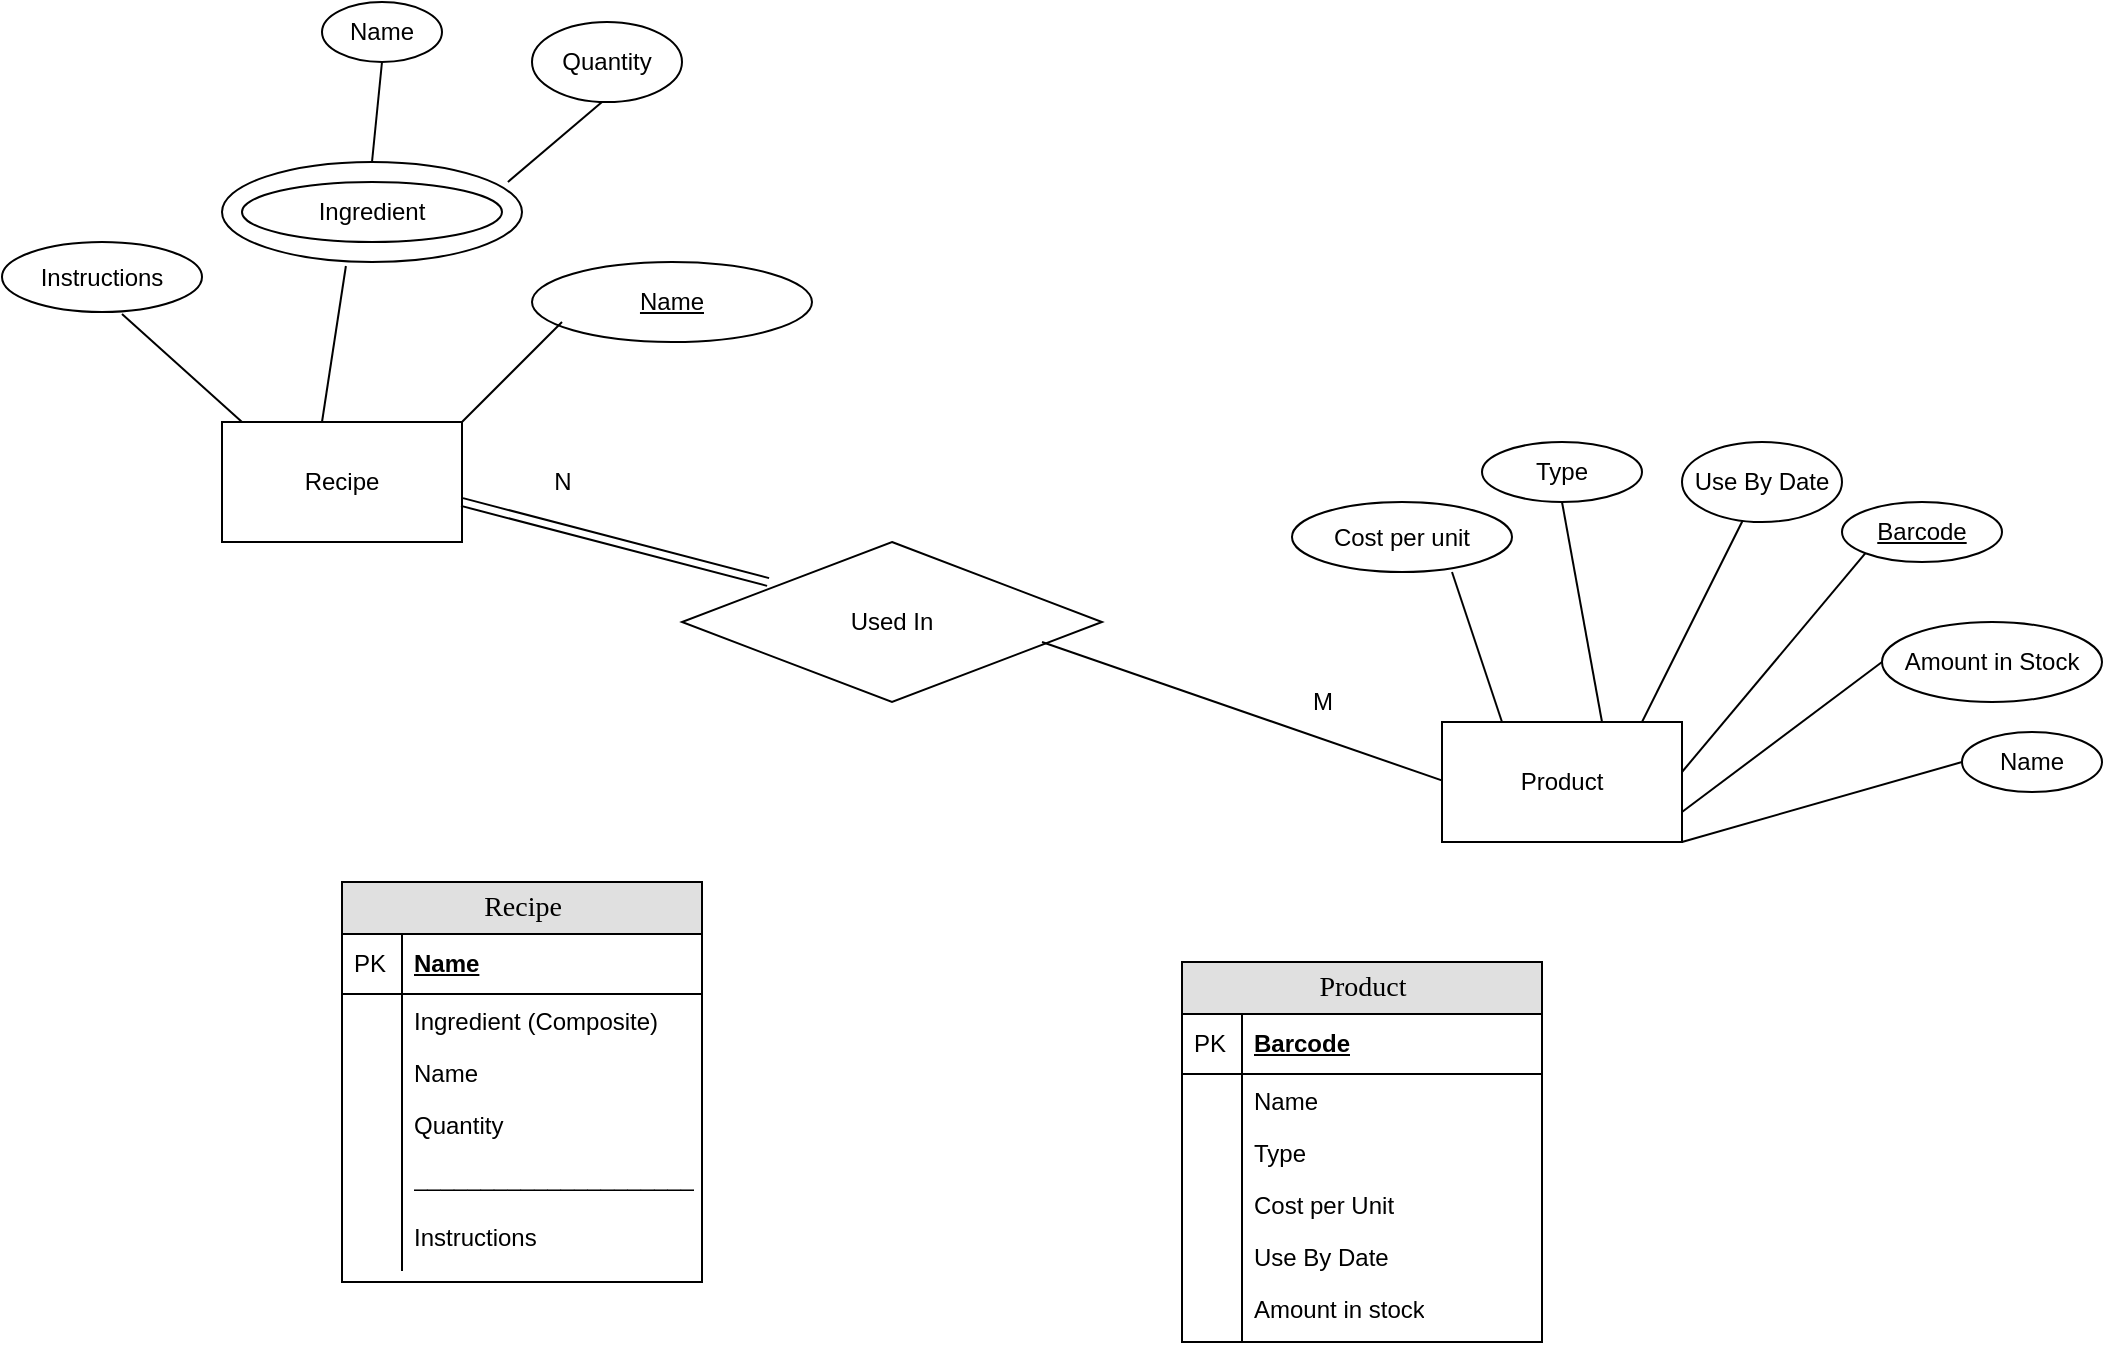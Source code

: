 <mxfile version="21.1.1" type="github">
  <diagram name="Page-1" id="f9Z9JcKovDlWIhlh5cen">
    <mxGraphModel dx="2243" dy="766" grid="1" gridSize="10" guides="1" tooltips="1" connect="1" arrows="1" fold="1" page="1" pageScale="1" pageWidth="850" pageHeight="1100" math="0" shadow="0">
      <root>
        <mxCell id="0" />
        <mxCell id="1" parent="0" />
        <mxCell id="8ifhhVi0JYQZHQbIaf6o-9" value="" style="ellipse;whiteSpace=wrap;html=1;" parent="1" vertex="1">
          <mxGeometry x="50" y="150" width="150" height="50" as="geometry" />
        </mxCell>
        <mxCell id="rCHlWA9u1WReVi3LkvXH-1" value="Used In" style="rhombus;whiteSpace=wrap;html=1;" parent="1" vertex="1">
          <mxGeometry x="280" y="340" width="210" height="80" as="geometry" />
        </mxCell>
        <mxCell id="rCHlWA9u1WReVi3LkvXH-5" value="" style="endArrow=none;html=1;rounded=0;" parent="1" edge="1">
          <mxGeometry width="50" height="50" relative="1" as="geometry">
            <mxPoint x="460" y="390" as="sourcePoint" />
            <mxPoint x="666.75" y="461.567" as="targetPoint" />
          </mxGeometry>
        </mxCell>
        <mxCell id="2Vn0Dp_rsc4g5Mz2weI4-1" value="N" style="text;html=1;align=center;verticalAlign=middle;resizable=0;points=[];autosize=1;strokeColor=none;fillColor=none;" parent="1" vertex="1">
          <mxGeometry x="205" y="295" width="30" height="30" as="geometry" />
        </mxCell>
        <mxCell id="2Vn0Dp_rsc4g5Mz2weI4-2" value="M" style="text;html=1;align=center;verticalAlign=middle;resizable=0;points=[];autosize=1;strokeColor=none;fillColor=none;" parent="1" vertex="1">
          <mxGeometry x="585" y="405" width="30" height="30" as="geometry" />
        </mxCell>
        <mxCell id="siiopF61RupzjDacIAZ1-1" value="Recipe" style="rounded=0;whiteSpace=wrap;html=1;" parent="1" vertex="1">
          <mxGeometry x="50" y="280" width="120" height="60" as="geometry" />
        </mxCell>
        <mxCell id="siiopF61RupzjDacIAZ1-2" value="Product" style="rounded=0;whiteSpace=wrap;html=1;" parent="1" vertex="1">
          <mxGeometry x="660" y="430" width="120" height="60" as="geometry" />
        </mxCell>
        <mxCell id="siiopF61RupzjDacIAZ1-3" value="Instructions" style="ellipse;whiteSpace=wrap;html=1;" parent="1" vertex="1">
          <mxGeometry x="-60" y="190" width="100" height="35" as="geometry" />
        </mxCell>
        <mxCell id="siiopF61RupzjDacIAZ1-4" value="Ingredient" style="ellipse;whiteSpace=wrap;html=1;" parent="1" vertex="1">
          <mxGeometry x="60" y="160" width="130" height="30" as="geometry" />
        </mxCell>
        <mxCell id="siiopF61RupzjDacIAZ1-5" value="&lt;u&gt;Name&lt;/u&gt;" style="ellipse;whiteSpace=wrap;html=1;" parent="1" vertex="1">
          <mxGeometry x="205" y="200" width="140" height="40" as="geometry" />
        </mxCell>
        <mxCell id="siiopF61RupzjDacIAZ1-7" value="Cost per unit" style="ellipse;whiteSpace=wrap;html=1;" parent="1" vertex="1">
          <mxGeometry x="585" y="320" width="110" height="35" as="geometry" />
        </mxCell>
        <mxCell id="siiopF61RupzjDacIAZ1-8" value="Type" style="ellipse;whiteSpace=wrap;html=1;" parent="1" vertex="1">
          <mxGeometry x="680" y="290" width="80" height="30" as="geometry" />
        </mxCell>
        <mxCell id="siiopF61RupzjDacIAZ1-9" value="&lt;u&gt;Barcode&lt;/u&gt;" style="ellipse;whiteSpace=wrap;html=1;" parent="1" vertex="1">
          <mxGeometry x="860" y="320" width="80" height="30" as="geometry" />
        </mxCell>
        <mxCell id="siiopF61RupzjDacIAZ1-10" value="" style="endArrow=none;html=1;rounded=0;" parent="1" edge="1">
          <mxGeometry width="50" height="50" relative="1" as="geometry">
            <mxPoint x="170" y="280" as="sourcePoint" />
            <mxPoint x="220" y="230" as="targetPoint" />
          </mxGeometry>
        </mxCell>
        <mxCell id="siiopF61RupzjDacIAZ1-12" value="" style="endArrow=none;html=1;rounded=0;exitX=0.25;exitY=0;exitDx=0;exitDy=0;" parent="1" source="siiopF61RupzjDacIAZ1-2" edge="1">
          <mxGeometry width="50" height="50" relative="1" as="geometry">
            <mxPoint x="615" y="405" as="sourcePoint" />
            <mxPoint x="665" y="355" as="targetPoint" />
          </mxGeometry>
        </mxCell>
        <mxCell id="siiopF61RupzjDacIAZ1-13" value="" style="endArrow=none;html=1;rounded=0;entryX=0.6;entryY=1.029;entryDx=0;entryDy=0;entryPerimeter=0;" parent="1" target="siiopF61RupzjDacIAZ1-3" edge="1">
          <mxGeometry width="50" height="50" relative="1" as="geometry">
            <mxPoint x="60" y="280" as="sourcePoint" />
            <mxPoint x="10" y="220" as="targetPoint" />
          </mxGeometry>
        </mxCell>
        <mxCell id="siiopF61RupzjDacIAZ1-14" value="" style="endArrow=none;html=1;rounded=0;entryX=0.413;entryY=1.04;entryDx=0;entryDy=0;entryPerimeter=0;" parent="1" target="8ifhhVi0JYQZHQbIaf6o-9" edge="1">
          <mxGeometry width="50" height="50" relative="1" as="geometry">
            <mxPoint x="100" y="280" as="sourcePoint" />
            <mxPoint x="120" y="210" as="targetPoint" />
          </mxGeometry>
        </mxCell>
        <mxCell id="siiopF61RupzjDacIAZ1-15" value="" style="endArrow=none;html=1;rounded=0;entryX=0;entryY=1;entryDx=0;entryDy=0;" parent="1" target="siiopF61RupzjDacIAZ1-9" edge="1">
          <mxGeometry width="50" height="50" relative="1" as="geometry">
            <mxPoint x="780" y="455" as="sourcePoint" />
            <mxPoint x="830" y="405" as="targetPoint" />
          </mxGeometry>
        </mxCell>
        <mxCell id="siiopF61RupzjDacIAZ1-16" value="" style="endArrow=none;html=1;rounded=0;entryX=0.5;entryY=1;entryDx=0;entryDy=0;" parent="1" target="siiopF61RupzjDacIAZ1-8" edge="1">
          <mxGeometry width="50" height="50" relative="1" as="geometry">
            <mxPoint x="740" y="430" as="sourcePoint" />
            <mxPoint x="790" y="380" as="targetPoint" />
          </mxGeometry>
        </mxCell>
        <mxCell id="siiopF61RupzjDacIAZ1-17" value="Amount in Stock" style="ellipse;whiteSpace=wrap;html=1;" parent="1" vertex="1">
          <mxGeometry x="880" y="380" width="110" height="40" as="geometry" />
        </mxCell>
        <mxCell id="siiopF61RupzjDacIAZ1-18" value="" style="endArrow=none;html=1;rounded=0;exitX=1;exitY=0.75;exitDx=0;exitDy=0;entryX=0;entryY=0.5;entryDx=0;entryDy=0;" parent="1" source="siiopF61RupzjDacIAZ1-2" target="siiopF61RupzjDacIAZ1-17" edge="1">
          <mxGeometry width="50" height="50" relative="1" as="geometry">
            <mxPoint x="840" y="520" as="sourcePoint" />
            <mxPoint x="890" y="470" as="targetPoint" />
          </mxGeometry>
        </mxCell>
        <mxCell id="8ifhhVi0JYQZHQbIaf6o-2" value="Name" style="ellipse;whiteSpace=wrap;html=1;" parent="1" vertex="1">
          <mxGeometry x="100" y="70" width="60" height="30" as="geometry" />
        </mxCell>
        <mxCell id="8ifhhVi0JYQZHQbIaf6o-5" value="Quantity" style="ellipse;whiteSpace=wrap;html=1;" parent="1" vertex="1">
          <mxGeometry x="205" y="80" width="75" height="40" as="geometry" />
        </mxCell>
        <mxCell id="8ifhhVi0JYQZHQbIaf6o-6" value="" style="endArrow=none;html=1;rounded=0;entryX=0.5;entryY=1;entryDx=0;entryDy=0;exitX=0.5;exitY=0;exitDx=0;exitDy=0;" parent="1" source="8ifhhVi0JYQZHQbIaf6o-9" target="8ifhhVi0JYQZHQbIaf6o-2" edge="1">
          <mxGeometry width="50" height="50" relative="1" as="geometry">
            <mxPoint x="90" y="150" as="sourcePoint" />
            <mxPoint x="130" y="110" as="targetPoint" />
          </mxGeometry>
        </mxCell>
        <mxCell id="8ifhhVi0JYQZHQbIaf6o-8" value="" style="endArrow=none;html=1;rounded=0;exitX=0.953;exitY=0.2;exitDx=0;exitDy=0;exitPerimeter=0;" parent="1" source="8ifhhVi0JYQZHQbIaf6o-9" edge="1">
          <mxGeometry width="50" height="50" relative="1" as="geometry">
            <mxPoint x="190" y="170" as="sourcePoint" />
            <mxPoint x="240" y="120" as="targetPoint" />
          </mxGeometry>
        </mxCell>
        <mxCell id="8ifhhVi0JYQZHQbIaf6o-10" value="Name" style="ellipse;whiteSpace=wrap;html=1;" parent="1" vertex="1">
          <mxGeometry x="920" y="435" width="70" height="30" as="geometry" />
        </mxCell>
        <mxCell id="8ifhhVi0JYQZHQbIaf6o-11" value="" style="endArrow=none;html=1;rounded=0;entryX=0;entryY=0.5;entryDx=0;entryDy=0;" parent="1" target="8ifhhVi0JYQZHQbIaf6o-10" edge="1">
          <mxGeometry width="50" height="50" relative="1" as="geometry">
            <mxPoint x="780" y="490" as="sourcePoint" />
            <mxPoint x="830" y="440" as="targetPoint" />
          </mxGeometry>
        </mxCell>
        <mxCell id="8ifhhVi0JYQZHQbIaf6o-12" value="" style="endArrow=none;html=1;rounded=0;" parent="1" target="8ifhhVi0JYQZHQbIaf6o-13" edge="1">
          <mxGeometry width="50" height="50" relative="1" as="geometry">
            <mxPoint x="760" y="430" as="sourcePoint" />
            <mxPoint x="810" y="340" as="targetPoint" />
          </mxGeometry>
        </mxCell>
        <mxCell id="8ifhhVi0JYQZHQbIaf6o-13" value="Use By Date" style="ellipse;whiteSpace=wrap;html=1;" parent="1" vertex="1">
          <mxGeometry x="780" y="290" width="80" height="40" as="geometry" />
        </mxCell>
        <mxCell id="8ifhhVi0JYQZHQbIaf6o-14" value="" style="shape=link;html=1;rounded=0;entryX=0.205;entryY=0.25;entryDx=0;entryDy=0;entryPerimeter=0;" parent="1" target="rCHlWA9u1WReVi3LkvXH-1" edge="1">
          <mxGeometry width="100" relative="1" as="geometry">
            <mxPoint x="170" y="320" as="sourcePoint" />
            <mxPoint x="270" y="320" as="targetPoint" />
          </mxGeometry>
        </mxCell>
        <mxCell id="8ifhhVi0JYQZHQbIaf6o-15" value="Recipe" style="swimlane;html=1;fontStyle=0;childLayout=stackLayout;horizontal=1;startSize=26;fillColor=#e0e0e0;horizontalStack=0;resizeParent=1;resizeLast=0;collapsible=1;marginBottom=0;swimlaneFillColor=#ffffff;align=center;rounded=0;shadow=0;comic=0;labelBackgroundColor=none;strokeWidth=1;fontFamily=Verdana;fontSize=14" parent="1" vertex="1">
          <mxGeometry x="110" y="510" width="180" height="200" as="geometry" />
        </mxCell>
        <mxCell id="8ifhhVi0JYQZHQbIaf6o-16" value="Name" style="shape=partialRectangle;top=0;left=0;right=0;bottom=1;html=1;align=left;verticalAlign=middle;fillColor=none;spacingLeft=34;spacingRight=4;whiteSpace=wrap;overflow=hidden;rotatable=0;points=[[0,0.5],[1,0.5]];portConstraint=eastwest;dropTarget=0;fontStyle=5;" parent="8ifhhVi0JYQZHQbIaf6o-15" vertex="1">
          <mxGeometry y="26" width="180" height="30" as="geometry" />
        </mxCell>
        <mxCell id="8ifhhVi0JYQZHQbIaf6o-17" value="PK" style="shape=partialRectangle;top=0;left=0;bottom=0;html=1;fillColor=none;align=left;verticalAlign=middle;spacingLeft=4;spacingRight=4;whiteSpace=wrap;overflow=hidden;rotatable=0;points=[];portConstraint=eastwest;part=1;" parent="8ifhhVi0JYQZHQbIaf6o-16" vertex="1" connectable="0">
          <mxGeometry width="30" height="30" as="geometry" />
        </mxCell>
        <mxCell id="8ifhhVi0JYQZHQbIaf6o-18" value="Ingredient (Composite)" style="shape=partialRectangle;top=0;left=0;right=0;bottom=0;html=1;align=left;verticalAlign=top;fillColor=none;spacingLeft=34;spacingRight=4;whiteSpace=wrap;overflow=hidden;rotatable=0;points=[[0,0.5],[1,0.5]];portConstraint=eastwest;dropTarget=0;" parent="8ifhhVi0JYQZHQbIaf6o-15" vertex="1">
          <mxGeometry y="56" width="180" height="26" as="geometry" />
        </mxCell>
        <mxCell id="8ifhhVi0JYQZHQbIaf6o-19" value="" style="shape=partialRectangle;top=0;left=0;bottom=0;html=1;fillColor=none;align=left;verticalAlign=top;spacingLeft=4;spacingRight=4;whiteSpace=wrap;overflow=hidden;rotatable=0;points=[];portConstraint=eastwest;part=1;" parent="8ifhhVi0JYQZHQbIaf6o-18" vertex="1" connectable="0">
          <mxGeometry width="30" height="26" as="geometry" />
        </mxCell>
        <mxCell id="8ifhhVi0JYQZHQbIaf6o-20" value="Name&lt;br&gt;" style="shape=partialRectangle;top=0;left=0;right=0;bottom=0;html=1;align=left;verticalAlign=top;fillColor=none;spacingLeft=34;spacingRight=4;whiteSpace=wrap;overflow=hidden;rotatable=0;points=[[0,0.5],[1,0.5]];portConstraint=eastwest;dropTarget=0;" parent="8ifhhVi0JYQZHQbIaf6o-15" vertex="1">
          <mxGeometry y="82" width="180" height="26" as="geometry" />
        </mxCell>
        <mxCell id="8ifhhVi0JYQZHQbIaf6o-21" value="" style="shape=partialRectangle;top=0;left=0;bottom=0;html=1;fillColor=none;align=left;verticalAlign=top;spacingLeft=4;spacingRight=4;whiteSpace=wrap;overflow=hidden;rotatable=0;points=[];portConstraint=eastwest;part=1;" parent="8ifhhVi0JYQZHQbIaf6o-20" vertex="1" connectable="0">
          <mxGeometry width="30" height="26" as="geometry" />
        </mxCell>
        <mxCell id="8ifhhVi0JYQZHQbIaf6o-24" value="Quantity" style="shape=partialRectangle;top=0;left=0;right=0;bottom=0;html=1;align=left;verticalAlign=top;fillColor=none;spacingLeft=34;spacingRight=4;whiteSpace=wrap;overflow=hidden;rotatable=0;points=[[0,0.5],[1,0.5]];portConstraint=eastwest;dropTarget=0;" parent="8ifhhVi0JYQZHQbIaf6o-15" vertex="1">
          <mxGeometry y="108" width="180" height="26" as="geometry" />
        </mxCell>
        <mxCell id="8ifhhVi0JYQZHQbIaf6o-25" value="" style="shape=partialRectangle;top=0;left=0;bottom=0;html=1;fillColor=none;align=left;verticalAlign=top;spacingLeft=4;spacingRight=4;whiteSpace=wrap;overflow=hidden;rotatable=0;points=[];portConstraint=eastwest;part=1;" parent="8ifhhVi0JYQZHQbIaf6o-24" vertex="1" connectable="0">
          <mxGeometry width="30" height="26" as="geometry" />
        </mxCell>
        <mxCell id="8ifhhVi0JYQZHQbIaf6o-28" value="______________________" style="shape=partialRectangle;top=0;left=0;right=0;bottom=0;html=1;align=left;verticalAlign=top;fillColor=none;spacingLeft=34;spacingRight=4;whiteSpace=wrap;overflow=hidden;rotatable=0;points=[[0,0.5],[1,0.5]];portConstraint=eastwest;dropTarget=0;" parent="8ifhhVi0JYQZHQbIaf6o-15" vertex="1">
          <mxGeometry y="134" width="180" height="30" as="geometry" />
        </mxCell>
        <mxCell id="8ifhhVi0JYQZHQbIaf6o-29" value="" style="shape=partialRectangle;top=0;left=0;bottom=0;html=1;fillColor=none;align=left;verticalAlign=top;spacingLeft=4;spacingRight=4;whiteSpace=wrap;overflow=hidden;rotatable=0;points=[];portConstraint=eastwest;part=1;" parent="8ifhhVi0JYQZHQbIaf6o-28" vertex="1" connectable="0">
          <mxGeometry width="30" height="30.0" as="geometry" />
        </mxCell>
        <mxCell id="8ifhhVi0JYQZHQbIaf6o-30" value="Instructions" style="shape=partialRectangle;top=0;left=0;right=0;bottom=0;html=1;align=left;verticalAlign=top;fillColor=none;spacingLeft=34;spacingRight=4;whiteSpace=wrap;overflow=hidden;rotatable=0;points=[[0,0.5],[1,0.5]];portConstraint=eastwest;dropTarget=0;" parent="8ifhhVi0JYQZHQbIaf6o-15" vertex="1">
          <mxGeometry y="164" width="180" height="30" as="geometry" />
        </mxCell>
        <mxCell id="8ifhhVi0JYQZHQbIaf6o-31" value="" style="shape=partialRectangle;top=0;left=0;bottom=0;html=1;fillColor=none;align=left;verticalAlign=top;spacingLeft=4;spacingRight=4;whiteSpace=wrap;overflow=hidden;rotatable=0;points=[];portConstraint=eastwest;part=1;" parent="8ifhhVi0JYQZHQbIaf6o-30" vertex="1" connectable="0">
          <mxGeometry width="30" height="30.0" as="geometry" />
        </mxCell>
        <mxCell id="8ifhhVi0JYQZHQbIaf6o-37" value="Product" style="swimlane;html=1;fontStyle=0;childLayout=stackLayout;horizontal=1;startSize=26;fillColor=#e0e0e0;horizontalStack=0;resizeParent=1;resizeLast=0;collapsible=1;marginBottom=0;swimlaneFillColor=#ffffff;align=center;rounded=0;shadow=0;comic=0;labelBackgroundColor=none;strokeWidth=1;fontFamily=Verdana;fontSize=14" parent="1" vertex="1">
          <mxGeometry x="530" y="550" width="180" height="190" as="geometry" />
        </mxCell>
        <mxCell id="8ifhhVi0JYQZHQbIaf6o-38" value="Barcode" style="shape=partialRectangle;top=0;left=0;right=0;bottom=1;html=1;align=left;verticalAlign=middle;fillColor=none;spacingLeft=34;spacingRight=4;whiteSpace=wrap;overflow=hidden;rotatable=0;points=[[0,0.5],[1,0.5]];portConstraint=eastwest;dropTarget=0;fontStyle=5;" parent="8ifhhVi0JYQZHQbIaf6o-37" vertex="1">
          <mxGeometry y="26" width="180" height="30" as="geometry" />
        </mxCell>
        <mxCell id="8ifhhVi0JYQZHQbIaf6o-39" value="PK" style="shape=partialRectangle;top=0;left=0;bottom=0;html=1;fillColor=none;align=left;verticalAlign=middle;spacingLeft=4;spacingRight=4;whiteSpace=wrap;overflow=hidden;rotatable=0;points=[];portConstraint=eastwest;part=1;" parent="8ifhhVi0JYQZHQbIaf6o-38" vertex="1" connectable="0">
          <mxGeometry width="30" height="30" as="geometry" />
        </mxCell>
        <mxCell id="8ifhhVi0JYQZHQbIaf6o-40" value="Name" style="shape=partialRectangle;top=0;left=0;right=0;bottom=0;html=1;align=left;verticalAlign=top;fillColor=none;spacingLeft=34;spacingRight=4;whiteSpace=wrap;overflow=hidden;rotatable=0;points=[[0,0.5],[1,0.5]];portConstraint=eastwest;dropTarget=0;" parent="8ifhhVi0JYQZHQbIaf6o-37" vertex="1">
          <mxGeometry y="56" width="180" height="26" as="geometry" />
        </mxCell>
        <mxCell id="8ifhhVi0JYQZHQbIaf6o-41" value="" style="shape=partialRectangle;top=0;left=0;bottom=0;html=1;fillColor=none;align=left;verticalAlign=top;spacingLeft=4;spacingRight=4;whiteSpace=wrap;overflow=hidden;rotatable=0;points=[];portConstraint=eastwest;part=1;" parent="8ifhhVi0JYQZHQbIaf6o-40" vertex="1" connectable="0">
          <mxGeometry width="30" height="26" as="geometry" />
        </mxCell>
        <mxCell id="8ifhhVi0JYQZHQbIaf6o-42" value="Type" style="shape=partialRectangle;top=0;left=0;right=0;bottom=0;html=1;align=left;verticalAlign=top;fillColor=none;spacingLeft=34;spacingRight=4;whiteSpace=wrap;overflow=hidden;rotatable=0;points=[[0,0.5],[1,0.5]];portConstraint=eastwest;dropTarget=0;" parent="8ifhhVi0JYQZHQbIaf6o-37" vertex="1">
          <mxGeometry y="82" width="180" height="26" as="geometry" />
        </mxCell>
        <mxCell id="8ifhhVi0JYQZHQbIaf6o-43" value="" style="shape=partialRectangle;top=0;left=0;bottom=0;html=1;fillColor=none;align=left;verticalAlign=top;spacingLeft=4;spacingRight=4;whiteSpace=wrap;overflow=hidden;rotatable=0;points=[];portConstraint=eastwest;part=1;" parent="8ifhhVi0JYQZHQbIaf6o-42" vertex="1" connectable="0">
          <mxGeometry width="30" height="26" as="geometry" />
        </mxCell>
        <mxCell id="8ifhhVi0JYQZHQbIaf6o-44" value="Cost per Unit" style="shape=partialRectangle;top=0;left=0;right=0;bottom=0;html=1;align=left;verticalAlign=top;fillColor=none;spacingLeft=34;spacingRight=4;whiteSpace=wrap;overflow=hidden;rotatable=0;points=[[0,0.5],[1,0.5]];portConstraint=eastwest;dropTarget=0;" parent="8ifhhVi0JYQZHQbIaf6o-37" vertex="1">
          <mxGeometry y="108" width="180" height="26" as="geometry" />
        </mxCell>
        <mxCell id="8ifhhVi0JYQZHQbIaf6o-45" value="" style="shape=partialRectangle;top=0;left=0;bottom=0;html=1;fillColor=none;align=left;verticalAlign=top;spacingLeft=4;spacingRight=4;whiteSpace=wrap;overflow=hidden;rotatable=0;points=[];portConstraint=eastwest;part=1;" parent="8ifhhVi0JYQZHQbIaf6o-44" vertex="1" connectable="0">
          <mxGeometry width="30" height="26" as="geometry" />
        </mxCell>
        <mxCell id="8ifhhVi0JYQZHQbIaf6o-46" value="Use By Date" style="shape=partialRectangle;top=0;left=0;right=0;bottom=0;html=1;align=left;verticalAlign=top;fillColor=none;spacingLeft=34;spacingRight=4;whiteSpace=wrap;overflow=hidden;rotatable=0;points=[[0,0.5],[1,0.5]];portConstraint=eastwest;dropTarget=0;" parent="8ifhhVi0JYQZHQbIaf6o-37" vertex="1">
          <mxGeometry y="134" width="180" height="26" as="geometry" />
        </mxCell>
        <mxCell id="8ifhhVi0JYQZHQbIaf6o-47" value="" style="shape=partialRectangle;top=0;left=0;bottom=0;html=1;fillColor=none;align=left;verticalAlign=top;spacingLeft=4;spacingRight=4;whiteSpace=wrap;overflow=hidden;rotatable=0;points=[];portConstraint=eastwest;part=1;" parent="8ifhhVi0JYQZHQbIaf6o-46" vertex="1" connectable="0">
          <mxGeometry width="30" height="26" as="geometry" />
        </mxCell>
        <mxCell id="8ifhhVi0JYQZHQbIaf6o-48" value="Amount in stock" style="shape=partialRectangle;top=0;left=0;right=0;bottom=0;html=1;align=left;verticalAlign=top;fillColor=none;spacingLeft=34;spacingRight=4;whiteSpace=wrap;overflow=hidden;rotatable=0;points=[[0,0.5],[1,0.5]];portConstraint=eastwest;dropTarget=0;" parent="8ifhhVi0JYQZHQbIaf6o-37" vertex="1">
          <mxGeometry y="160" width="180" height="30" as="geometry" />
        </mxCell>
        <mxCell id="8ifhhVi0JYQZHQbIaf6o-49" value="" style="shape=partialRectangle;top=0;left=0;bottom=0;html=1;fillColor=none;align=left;verticalAlign=top;spacingLeft=4;spacingRight=4;whiteSpace=wrap;overflow=hidden;rotatable=0;points=[];portConstraint=eastwest;part=1;" parent="8ifhhVi0JYQZHQbIaf6o-48" vertex="1" connectable="0">
          <mxGeometry width="30" height="30.0" as="geometry" />
        </mxCell>
      </root>
    </mxGraphModel>
  </diagram>
</mxfile>
